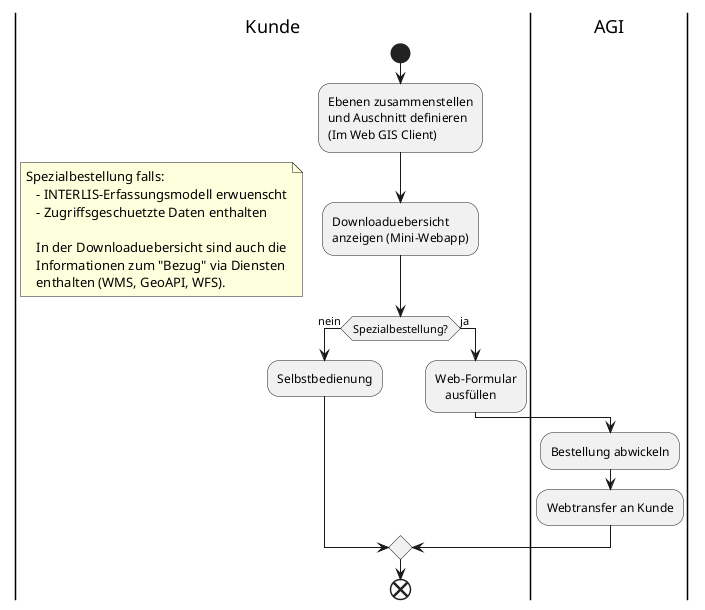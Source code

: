 @startuml
|Kunde|
start
:Ebenen zusammenstellen
und Auschnitt definieren
(Im Web GIS Client);
:Downloaduebersicht
anzeigen (Mini-Webapp);
    floating note left
    	Spezialbestellung falls:
        - INTERLIS-Erfassungsmodell erwuenscht
        - Zugriffsgeschuetzte Daten enthalten
        
        In der Downloaduebersicht sind auch die
        Informationen zum "Bezug" via Diensten
        enthalten (WMS, GeoAPI, WFS).
    end note
if (Spezialbestellung?) then (nein)
	:Selbstbedienung;
else (ja)
	:Web-Formular 
    ausfüllen;
    |AGI|
    :Bestellung abwickeln;
    :Webtransfer an Kunde;
endif
|Kunde|
end
@enduml